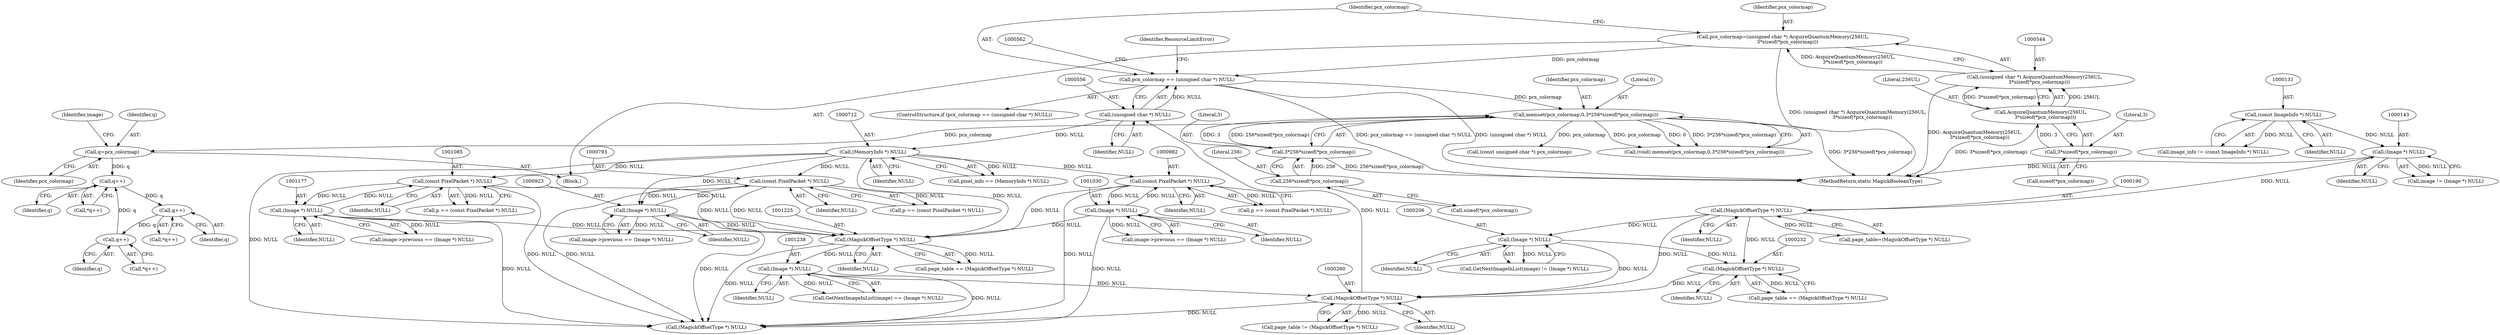 digraph "0_ImageMagick_560e6e512961008938aa1d1b9aab06347b1c8f9b@pointer" {
"1000573" [label="(Call,q=pcx_colormap)"];
"1000563" [label="(Call,memset(pcx_colormap,0,3*256*sizeof(*pcx_colormap)))"];
"1000553" [label="(Call,pcx_colormap == (unsigned char *) NULL)"];
"1000541" [label="(Call,pcx_colormap=(unsigned char *) AcquireQuantumMemory(256UL,\n      3*sizeof(*pcx_colormap)))"];
"1000543" [label="(Call,(unsigned char *) AcquireQuantumMemory(256UL,\n      3*sizeof(*pcx_colormap)))"];
"1000545" [label="(Call,AcquireQuantumMemory(256UL,\n      3*sizeof(*pcx_colormap)))"];
"1000547" [label="(Call,3*sizeof(*pcx_colormap))"];
"1000555" [label="(Call,(unsigned char *) NULL)"];
"1000259" [label="(Call,(MagickOffsetType *) NULL)"];
"1000231" [label="(Call,(MagickOffsetType *) NULL)"];
"1000189" [label="(Call,(MagickOffsetType *) NULL)"];
"1000142" [label="(Call,(Image *) NULL)"];
"1000130" [label="(Call,(const ImageInfo *) NULL)"];
"1000205" [label="(Call,(Image *) NULL)"];
"1001237" [label="(Call,(Image *) NULL)"];
"1001224" [label="(Call,(MagickOffsetType *) NULL)"];
"1001176" [label="(Call,(Image *) NULL)"];
"1001084" [label="(Call,(const PixelPacket *) NULL)"];
"1000711" [label="(Call,(MemoryInfo *) NULL)"];
"1000792" [label="(Call,(const PixelPacket *) NULL)"];
"1000922" [label="(Call,(Image *) NULL)"];
"1000981" [label="(Call,(const PixelPacket *) NULL)"];
"1001029" [label="(Call,(Image *) NULL)"];
"1000566" [label="(Call,3*256*sizeof(*pcx_colormap))"];
"1000568" [label="(Call,256*sizeof(*pcx_colormap))"];
"1000604" [label="(Call,q++)"];
"1000616" [label="(Call,q++)"];
"1000628" [label="(Call,q++)"];
"1000561" [label="(Call,(void) memset(pcx_colormap,0,3*256*sizeof(*pcx_colormap)))"];
"1001029" [label="(Call,(Image *) NULL)"];
"1000711" [label="(Call,(MemoryInfo *) NULL)"];
"1000189" [label="(Call,(MagickOffsetType *) NULL)"];
"1000794" [label="(Identifier,NULL)"];
"1000547" [label="(Call,3*sizeof(*pcx_colormap))"];
"1000207" [label="(Identifier,NULL)"];
"1000628" [label="(Call,q++)"];
"1000191" [label="(Identifier,NULL)"];
"1000555" [label="(Call,(unsigned char *) NULL)"];
"1000573" [label="(Call,q=pcx_colormap)"];
"1001031" [label="(Identifier,NULL)"];
"1000187" [label="(Call,page_table=(MagickOffsetType *) NULL)"];
"1000568" [label="(Call,256*sizeof(*pcx_colormap))"];
"1000128" [label="(Call,image_info != (const ImageInfo *) NULL)"];
"1001082" [label="(Call,p == (const PixelPacket *) NULL)"];
"1000713" [label="(Identifier,NULL)"];
"1000792" [label="(Call,(const PixelPacket *) NULL)"];
"1000615" [label="(Call,*q++)"];
"1000542" [label="(Identifier,pcx_colormap)"];
"1000605" [label="(Identifier,q)"];
"1000645" [label="(Call,(const unsigned char *) pcx_colormap)"];
"1000144" [label="(Identifier,NULL)"];
"1000565" [label="(Literal,0)"];
"1000569" [label="(Literal,256)"];
"1000205" [label="(Call,(Image *) NULL)"];
"1001226" [label="(Identifier,NULL)"];
"1000603" [label="(Call,*q++)"];
"1000255" [label="(Block,)"];
"1000983" [label="(Identifier,NULL)"];
"1000541" [label="(Call,pcx_colormap=(unsigned char *) AcquireQuantumMemory(256UL,\n      3*sizeof(*pcx_colormap)))"];
"1000575" [label="(Identifier,pcx_colormap)"];
"1001357" [label="(MethodReturn,static MagickBooleanType)"];
"1000546" [label="(Literal,256UL)"];
"1000231" [label="(Call,(MagickOffsetType *) NULL)"];
"1000259" [label="(Call,(MagickOffsetType *) NULL)"];
"1000617" [label="(Identifier,q)"];
"1000132" [label="(Identifier,NULL)"];
"1000140" [label="(Call,image != (Image *) NULL)"];
"1000559" [label="(Identifier,ResourceLimitError)"];
"1000130" [label="(Call,(const ImageInfo *) NULL)"];
"1000142" [label="(Call,(Image *) NULL)"];
"1000580" [label="(Identifier,image)"];
"1001267" [label="(Call,(MagickOffsetType *) NULL)"];
"1000616" [label="(Call,q++)"];
"1001025" [label="(Call,image->previous == (Image *) NULL)"];
"1000564" [label="(Identifier,pcx_colormap)"];
"1001237" [label="(Call,(Image *) NULL)"];
"1001176" [label="(Call,(Image *) NULL)"];
"1001178" [label="(Identifier,NULL)"];
"1001086" [label="(Identifier,NULL)"];
"1000570" [label="(Call,sizeof(*pcx_colormap))"];
"1000629" [label="(Identifier,q)"];
"1000548" [label="(Literal,3)"];
"1000257" [label="(Call,page_table != (MagickOffsetType *) NULL)"];
"1000627" [label="(Call,*q++)"];
"1001222" [label="(Call,page_table == (MagickOffsetType *) NULL)"];
"1000922" [label="(Call,(Image *) NULL)"];
"1000979" [label="(Call,p == (const PixelPacket *) NULL)"];
"1001224" [label="(Call,(MagickOffsetType *) NULL)"];
"1000574" [label="(Identifier,q)"];
"1000233" [label="(Identifier,NULL)"];
"1000202" [label="(Call,GetNextImageInList(image) != (Image *) NULL)"];
"1000709" [label="(Call,pixel_info == (MemoryInfo *) NULL)"];
"1000549" [label="(Call,sizeof(*pcx_colormap))"];
"1001239" [label="(Identifier,NULL)"];
"1000563" [label="(Call,memset(pcx_colormap,0,3*256*sizeof(*pcx_colormap)))"];
"1000918" [label="(Call,image->previous == (Image *) NULL)"];
"1000557" [label="(Identifier,NULL)"];
"1000545" [label="(Call,AcquireQuantumMemory(256UL,\n      3*sizeof(*pcx_colormap)))"];
"1000604" [label="(Call,q++)"];
"1000554" [label="(Identifier,pcx_colormap)"];
"1001084" [label="(Call,(const PixelPacket *) NULL)"];
"1000790" [label="(Call,p == (const PixelPacket *) NULL)"];
"1000553" [label="(Call,pcx_colormap == (unsigned char *) NULL)"];
"1000552" [label="(ControlStructure,if (pcx_colormap == (unsigned char *) NULL))"];
"1000566" [label="(Call,3*256*sizeof(*pcx_colormap))"];
"1000924" [label="(Identifier,NULL)"];
"1000543" [label="(Call,(unsigned char *) AcquireQuantumMemory(256UL,\n      3*sizeof(*pcx_colormap)))"];
"1000261" [label="(Identifier,NULL)"];
"1001234" [label="(Call,GetNextImageInList(image) == (Image *) NULL)"];
"1001172" [label="(Call,image->previous == (Image *) NULL)"];
"1000981" [label="(Call,(const PixelPacket *) NULL)"];
"1000567" [label="(Literal,3)"];
"1000229" [label="(Call,page_table == (MagickOffsetType *) NULL)"];
"1000573" -> "1000255"  [label="AST: "];
"1000573" -> "1000575"  [label="CFG: "];
"1000574" -> "1000573"  [label="AST: "];
"1000575" -> "1000573"  [label="AST: "];
"1000580" -> "1000573"  [label="CFG: "];
"1000563" -> "1000573"  [label="DDG: pcx_colormap"];
"1000573" -> "1000604"  [label="DDG: q"];
"1000563" -> "1000561"  [label="AST: "];
"1000563" -> "1000566"  [label="CFG: "];
"1000564" -> "1000563"  [label="AST: "];
"1000565" -> "1000563"  [label="AST: "];
"1000566" -> "1000563"  [label="AST: "];
"1000561" -> "1000563"  [label="CFG: "];
"1000563" -> "1001357"  [label="DDG: 3*256*sizeof(*pcx_colormap)"];
"1000563" -> "1000561"  [label="DDG: pcx_colormap"];
"1000563" -> "1000561"  [label="DDG: 0"];
"1000563" -> "1000561"  [label="DDG: 3*256*sizeof(*pcx_colormap)"];
"1000553" -> "1000563"  [label="DDG: pcx_colormap"];
"1000566" -> "1000563"  [label="DDG: 3"];
"1000566" -> "1000563"  [label="DDG: 256*sizeof(*pcx_colormap)"];
"1000563" -> "1000645"  [label="DDG: pcx_colormap"];
"1000553" -> "1000552"  [label="AST: "];
"1000553" -> "1000555"  [label="CFG: "];
"1000554" -> "1000553"  [label="AST: "];
"1000555" -> "1000553"  [label="AST: "];
"1000559" -> "1000553"  [label="CFG: "];
"1000562" -> "1000553"  [label="CFG: "];
"1000553" -> "1001357"  [label="DDG: pcx_colormap == (unsigned char *) NULL"];
"1000553" -> "1001357"  [label="DDG: (unsigned char *) NULL"];
"1000541" -> "1000553"  [label="DDG: pcx_colormap"];
"1000555" -> "1000553"  [label="DDG: NULL"];
"1000541" -> "1000255"  [label="AST: "];
"1000541" -> "1000543"  [label="CFG: "];
"1000542" -> "1000541"  [label="AST: "];
"1000543" -> "1000541"  [label="AST: "];
"1000554" -> "1000541"  [label="CFG: "];
"1000541" -> "1001357"  [label="DDG: (unsigned char *) AcquireQuantumMemory(256UL,\n      3*sizeof(*pcx_colormap))"];
"1000543" -> "1000541"  [label="DDG: AcquireQuantumMemory(256UL,\n      3*sizeof(*pcx_colormap))"];
"1000543" -> "1000545"  [label="CFG: "];
"1000544" -> "1000543"  [label="AST: "];
"1000545" -> "1000543"  [label="AST: "];
"1000543" -> "1001357"  [label="DDG: AcquireQuantumMemory(256UL,\n      3*sizeof(*pcx_colormap))"];
"1000545" -> "1000543"  [label="DDG: 256UL"];
"1000545" -> "1000543"  [label="DDG: 3*sizeof(*pcx_colormap)"];
"1000545" -> "1000547"  [label="CFG: "];
"1000546" -> "1000545"  [label="AST: "];
"1000547" -> "1000545"  [label="AST: "];
"1000545" -> "1001357"  [label="DDG: 3*sizeof(*pcx_colormap)"];
"1000547" -> "1000545"  [label="DDG: 3"];
"1000547" -> "1000549"  [label="CFG: "];
"1000548" -> "1000547"  [label="AST: "];
"1000549" -> "1000547"  [label="AST: "];
"1000555" -> "1000557"  [label="CFG: "];
"1000556" -> "1000555"  [label="AST: "];
"1000557" -> "1000555"  [label="AST: "];
"1000259" -> "1000555"  [label="DDG: NULL"];
"1000555" -> "1000711"  [label="DDG: NULL"];
"1000259" -> "1000257"  [label="AST: "];
"1000259" -> "1000261"  [label="CFG: "];
"1000260" -> "1000259"  [label="AST: "];
"1000261" -> "1000259"  [label="AST: "];
"1000257" -> "1000259"  [label="CFG: "];
"1000259" -> "1000257"  [label="DDG: NULL"];
"1000231" -> "1000259"  [label="DDG: NULL"];
"1001237" -> "1000259"  [label="DDG: NULL"];
"1000189" -> "1000259"  [label="DDG: NULL"];
"1000205" -> "1000259"  [label="DDG: NULL"];
"1000259" -> "1001267"  [label="DDG: NULL"];
"1000231" -> "1000229"  [label="AST: "];
"1000231" -> "1000233"  [label="CFG: "];
"1000232" -> "1000231"  [label="AST: "];
"1000233" -> "1000231"  [label="AST: "];
"1000229" -> "1000231"  [label="CFG: "];
"1000231" -> "1000229"  [label="DDG: NULL"];
"1000189" -> "1000231"  [label="DDG: NULL"];
"1000205" -> "1000231"  [label="DDG: NULL"];
"1000189" -> "1000187"  [label="AST: "];
"1000189" -> "1000191"  [label="CFG: "];
"1000190" -> "1000189"  [label="AST: "];
"1000191" -> "1000189"  [label="AST: "];
"1000187" -> "1000189"  [label="CFG: "];
"1000189" -> "1000187"  [label="DDG: NULL"];
"1000142" -> "1000189"  [label="DDG: NULL"];
"1000189" -> "1000205"  [label="DDG: NULL"];
"1000142" -> "1000140"  [label="AST: "];
"1000142" -> "1000144"  [label="CFG: "];
"1000143" -> "1000142"  [label="AST: "];
"1000144" -> "1000142"  [label="AST: "];
"1000140" -> "1000142"  [label="CFG: "];
"1000142" -> "1001357"  [label="DDG: NULL"];
"1000142" -> "1000140"  [label="DDG: NULL"];
"1000130" -> "1000142"  [label="DDG: NULL"];
"1000130" -> "1000128"  [label="AST: "];
"1000130" -> "1000132"  [label="CFG: "];
"1000131" -> "1000130"  [label="AST: "];
"1000132" -> "1000130"  [label="AST: "];
"1000128" -> "1000130"  [label="CFG: "];
"1000130" -> "1000128"  [label="DDG: NULL"];
"1000205" -> "1000202"  [label="AST: "];
"1000205" -> "1000207"  [label="CFG: "];
"1000206" -> "1000205"  [label="AST: "];
"1000207" -> "1000205"  [label="AST: "];
"1000202" -> "1000205"  [label="CFG: "];
"1000205" -> "1000202"  [label="DDG: NULL"];
"1001237" -> "1001234"  [label="AST: "];
"1001237" -> "1001239"  [label="CFG: "];
"1001238" -> "1001237"  [label="AST: "];
"1001239" -> "1001237"  [label="AST: "];
"1001234" -> "1001237"  [label="CFG: "];
"1001237" -> "1001234"  [label="DDG: NULL"];
"1001224" -> "1001237"  [label="DDG: NULL"];
"1001237" -> "1001267"  [label="DDG: NULL"];
"1001224" -> "1001222"  [label="AST: "];
"1001224" -> "1001226"  [label="CFG: "];
"1001225" -> "1001224"  [label="AST: "];
"1001226" -> "1001224"  [label="AST: "];
"1001222" -> "1001224"  [label="CFG: "];
"1001224" -> "1001222"  [label="DDG: NULL"];
"1001176" -> "1001224"  [label="DDG: NULL"];
"1001084" -> "1001224"  [label="DDG: NULL"];
"1000792" -> "1001224"  [label="DDG: NULL"];
"1000711" -> "1001224"  [label="DDG: NULL"];
"1000981" -> "1001224"  [label="DDG: NULL"];
"1000922" -> "1001224"  [label="DDG: NULL"];
"1001029" -> "1001224"  [label="DDG: NULL"];
"1001224" -> "1001267"  [label="DDG: NULL"];
"1001176" -> "1001172"  [label="AST: "];
"1001176" -> "1001178"  [label="CFG: "];
"1001177" -> "1001176"  [label="AST: "];
"1001178" -> "1001176"  [label="AST: "];
"1001172" -> "1001176"  [label="CFG: "];
"1001176" -> "1001084"  [label="DDG: NULL"];
"1001176" -> "1001172"  [label="DDG: NULL"];
"1001084" -> "1001176"  [label="DDG: NULL"];
"1001176" -> "1001267"  [label="DDG: NULL"];
"1001084" -> "1001082"  [label="AST: "];
"1001084" -> "1001086"  [label="CFG: "];
"1001085" -> "1001084"  [label="AST: "];
"1001086" -> "1001084"  [label="AST: "];
"1001082" -> "1001084"  [label="CFG: "];
"1001084" -> "1001082"  [label="DDG: NULL"];
"1000711" -> "1001084"  [label="DDG: NULL"];
"1001084" -> "1001267"  [label="DDG: NULL"];
"1000711" -> "1000709"  [label="AST: "];
"1000711" -> "1000713"  [label="CFG: "];
"1000712" -> "1000711"  [label="AST: "];
"1000713" -> "1000711"  [label="AST: "];
"1000709" -> "1000711"  [label="CFG: "];
"1000711" -> "1000709"  [label="DDG: NULL"];
"1000711" -> "1000792"  [label="DDG: NULL"];
"1000711" -> "1000922"  [label="DDG: NULL"];
"1000711" -> "1000981"  [label="DDG: NULL"];
"1000711" -> "1001267"  [label="DDG: NULL"];
"1000792" -> "1000790"  [label="AST: "];
"1000792" -> "1000794"  [label="CFG: "];
"1000793" -> "1000792"  [label="AST: "];
"1000794" -> "1000792"  [label="AST: "];
"1000790" -> "1000792"  [label="CFG: "];
"1000792" -> "1000790"  [label="DDG: NULL"];
"1000922" -> "1000792"  [label="DDG: NULL"];
"1000792" -> "1000922"  [label="DDG: NULL"];
"1000792" -> "1001267"  [label="DDG: NULL"];
"1000922" -> "1000918"  [label="AST: "];
"1000922" -> "1000924"  [label="CFG: "];
"1000923" -> "1000922"  [label="AST: "];
"1000924" -> "1000922"  [label="AST: "];
"1000918" -> "1000922"  [label="CFG: "];
"1000922" -> "1000918"  [label="DDG: NULL"];
"1000922" -> "1001267"  [label="DDG: NULL"];
"1000981" -> "1000979"  [label="AST: "];
"1000981" -> "1000983"  [label="CFG: "];
"1000982" -> "1000981"  [label="AST: "];
"1000983" -> "1000981"  [label="AST: "];
"1000979" -> "1000981"  [label="CFG: "];
"1000981" -> "1000979"  [label="DDG: NULL"];
"1001029" -> "1000981"  [label="DDG: NULL"];
"1000981" -> "1001029"  [label="DDG: NULL"];
"1000981" -> "1001267"  [label="DDG: NULL"];
"1001029" -> "1001025"  [label="AST: "];
"1001029" -> "1001031"  [label="CFG: "];
"1001030" -> "1001029"  [label="AST: "];
"1001031" -> "1001029"  [label="AST: "];
"1001025" -> "1001029"  [label="CFG: "];
"1001029" -> "1001025"  [label="DDG: NULL"];
"1001029" -> "1001267"  [label="DDG: NULL"];
"1000566" -> "1000568"  [label="CFG: "];
"1000567" -> "1000566"  [label="AST: "];
"1000568" -> "1000566"  [label="AST: "];
"1000566" -> "1001357"  [label="DDG: 256*sizeof(*pcx_colormap)"];
"1000568" -> "1000566"  [label="DDG: 256"];
"1000568" -> "1000570"  [label="CFG: "];
"1000569" -> "1000568"  [label="AST: "];
"1000570" -> "1000568"  [label="AST: "];
"1000604" -> "1000603"  [label="AST: "];
"1000604" -> "1000605"  [label="CFG: "];
"1000605" -> "1000604"  [label="AST: "];
"1000603" -> "1000604"  [label="CFG: "];
"1000628" -> "1000604"  [label="DDG: q"];
"1000604" -> "1000616"  [label="DDG: q"];
"1000616" -> "1000615"  [label="AST: "];
"1000616" -> "1000617"  [label="CFG: "];
"1000617" -> "1000616"  [label="AST: "];
"1000615" -> "1000616"  [label="CFG: "];
"1000616" -> "1000628"  [label="DDG: q"];
"1000628" -> "1000627"  [label="AST: "];
"1000628" -> "1000629"  [label="CFG: "];
"1000629" -> "1000628"  [label="AST: "];
"1000627" -> "1000628"  [label="CFG: "];
}
